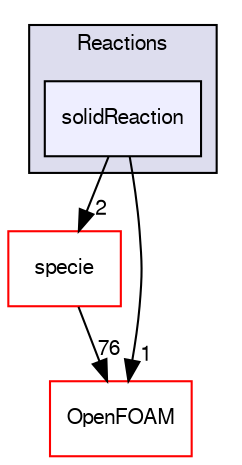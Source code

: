 digraph "src/thermophysicalModels/solidSpecie/reaction/Reactions/solidReaction" {
  bgcolor=transparent;
  compound=true
  node [ fontsize="10", fontname="FreeSans"];
  edge [ labelfontsize="10", labelfontname="FreeSans"];
  subgraph clusterdir_b569cc86f2d59b27bc88e3982ef0e12a {
    graph [ bgcolor="#ddddee", pencolor="black", label="Reactions" fontname="FreeSans", fontsize="10", URL="dir_b569cc86f2d59b27bc88e3982ef0e12a.html"]
  dir_082a9904360112dbb6b4aaabff27a9ab [shape=box, label="solidReaction", style="filled", fillcolor="#eeeeff", pencolor="black", URL="dir_082a9904360112dbb6b4aaabff27a9ab.html"];
  }
  dir_5c4bf53b114f4c9237cd4ef0431fc9bd [shape=box label="specie" color="red" URL="dir_5c4bf53b114f4c9237cd4ef0431fc9bd.html"];
  dir_c5473ff19b20e6ec4dfe5c310b3778a8 [shape=box label="OpenFOAM" color="red" URL="dir_c5473ff19b20e6ec4dfe5c310b3778a8.html"];
  dir_5c4bf53b114f4c9237cd4ef0431fc9bd->dir_c5473ff19b20e6ec4dfe5c310b3778a8 [headlabel="76", labeldistance=1.5 headhref="dir_001061_001706.html"];
  dir_082a9904360112dbb6b4aaabff27a9ab->dir_5c4bf53b114f4c9237cd4ef0431fc9bd [headlabel="2", labeldistance=1.5 headhref="dir_002673_001061.html"];
  dir_082a9904360112dbb6b4aaabff27a9ab->dir_c5473ff19b20e6ec4dfe5c310b3778a8 [headlabel="1", labeldistance=1.5 headhref="dir_002673_001706.html"];
}
